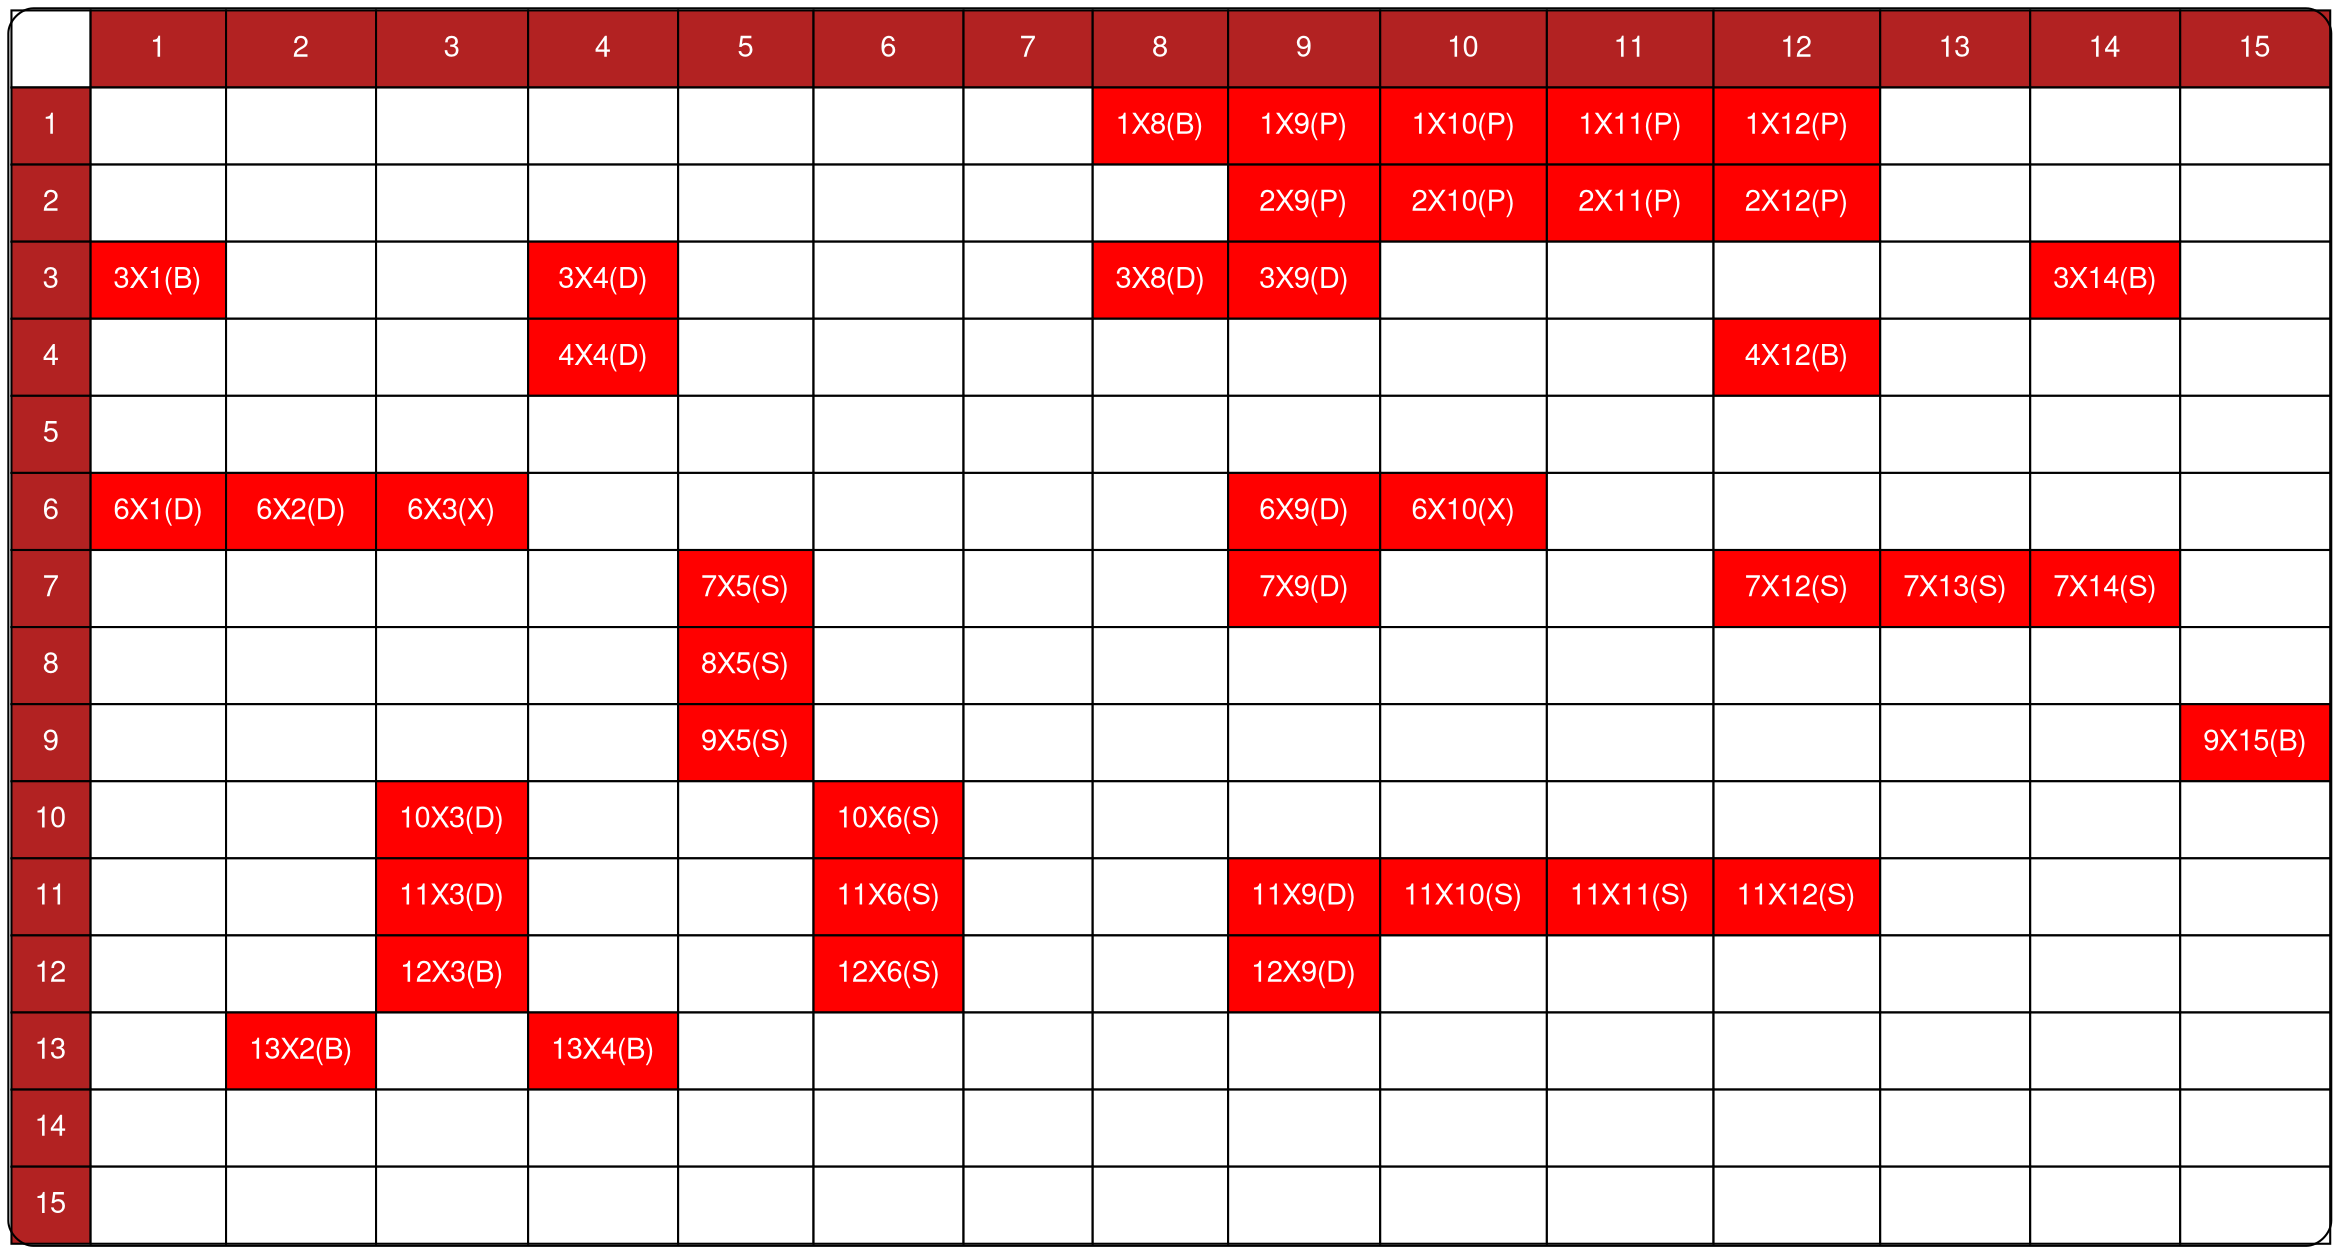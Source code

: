 digraph html {
node [fontname="Helvetica,Arial,sans-serif", fontcolor="white"]
abc [shape = none, margin = 0, label=<
<TABLE BORDER = "1" CELLBORDER = "1" CELLSPACING="0" CELLPADDING="10" style='rounded'>

                    <TR>
	<TD > </TD>
<TD BGCOLOR="FireBrick">1</TD>
	<TD BGCOLOR="FireBrick">2</TD>
	<TD BGCOLOR="FireBrick">3</TD>
	<TD BGCOLOR="FireBrick">4</TD>
	<TD BGCOLOR="FireBrick">5</TD>
	<TD BGCOLOR="FireBrick">6</TD>
	<TD BGCOLOR="FireBrick">7</TD>
	<TD BGCOLOR="FireBrick">8</TD>
	<TD BGCOLOR="FireBrick">9</TD>
	<TD BGCOLOR="FireBrick">10</TD>
	<TD BGCOLOR="FireBrick">11</TD>
	<TD BGCOLOR="FireBrick">12</TD>
	<TD BGCOLOR="FireBrick">13</TD>
	<TD BGCOLOR="FireBrick">14</TD>
	<TD BGCOLOR="FireBrick">15</TD>
	
</TR>
<TR>
	<TD BGCOLOR="FireBrick">1</TD>
	<TD BGCOLOR="white">"1x1"</TD>
	<TD BGCOLOR="white">"1x2"</TD>
	<TD BGCOLOR="white">"1x3"</TD>
	<TD BGCOLOR="white">"1x4"</TD>
	<TD BGCOLOR="white">"1x5"</TD>
	<TD BGCOLOR="white">"1x6"</TD>
	<TD BGCOLOR="white">"1x7"</TD>
	<TD BGCOLOR="Red">1X8(B)</TD>
	<TD BGCOLOR="Red">1X9(P)</TD>
	<TD BGCOLOR="Red">1X10(P)</TD>
	<TD BGCOLOR="Red">1X11(P)</TD>
	<TD BGCOLOR="Red">1X12(P)</TD>
	<TD BGCOLOR="white">"1x13"</TD>
	<TD BGCOLOR="white">"1x14"</TD>
	<TD BGCOLOR="white">"1x15"</TD>
	
</TR>
<TR>
	<TD BGCOLOR="FireBrick">2</TD>
	<TD BGCOLOR="white">"2x1"</TD>
	<TD BGCOLOR="white">"2x2"</TD>
	<TD BGCOLOR="white">"2x3"</TD>
	<TD BGCOLOR="white">"2x4"</TD>
	<TD BGCOLOR="white">"2x5"</TD>
	<TD BGCOLOR="white">"2x6"</TD>
	<TD BGCOLOR="white">"2x7"</TD>
	<TD BGCOLOR="white">"2x8"</TD>
	<TD BGCOLOR="Red">2X9(P)</TD>
	<TD BGCOLOR="Red">2X10(P)</TD>
	<TD BGCOLOR="Red">2X11(P)</TD>
	<TD BGCOLOR="Red">2X12(P)</TD>
	<TD BGCOLOR="white">"2x13"</TD>
	<TD BGCOLOR="white">"2x14"</TD>
	<TD BGCOLOR="white">"2x15"</TD>
	
</TR>
<TR>
	<TD BGCOLOR="FireBrick">3</TD>
	<TD BGCOLOR="Red">3X1(B)</TD>
	<TD BGCOLOR="white">"3x2"</TD>
	<TD BGCOLOR="white">"3x3"</TD>
	<TD BGCOLOR="Red">3X4(D)</TD>
	<TD BGCOLOR="white">"3x5"</TD>
	<TD BGCOLOR="white">"3x6"</TD>
	<TD BGCOLOR="white">"3x7"</TD>
	<TD BGCOLOR="Red">3X8(D)</TD>
	<TD BGCOLOR="Red">3X9(D)</TD>
	<TD BGCOLOR="white">"3x10"</TD>
	<TD BGCOLOR="white">"3x11"</TD>
	<TD BGCOLOR="white">"3x12"</TD>
	<TD BGCOLOR="white">"3x13"</TD>
	<TD BGCOLOR="Red">3X14(B)</TD>
	<TD BGCOLOR="white">"3x15"</TD>
	
</TR>
<TR>
	<TD BGCOLOR="FireBrick">4</TD>
	<TD BGCOLOR="white">"4x1"</TD>
	<TD BGCOLOR="white">"4x2"</TD>
	<TD BGCOLOR="white">"4x3"</TD>
	<TD BGCOLOR="Red">4X4(D)</TD>
	<TD BGCOLOR="white">"4x5"</TD>
	<TD BGCOLOR="white">"4x6"</TD>
	<TD BGCOLOR="white">"4x7"</TD>
	<TD BGCOLOR="white">"4x8"</TD>
	<TD BGCOLOR="white">"4x9"</TD>
	<TD BGCOLOR="white">"4x10"</TD>
	<TD BGCOLOR="white">"4x11"</TD>
	<TD BGCOLOR="Red">4X12(B)</TD>
	<TD BGCOLOR="white">"4x13"</TD>
	<TD BGCOLOR="white">"4x14"</TD>
	<TD BGCOLOR="white">"4x15"</TD>
	
</TR>
<TR>
	<TD BGCOLOR="FireBrick">5</TD>
	<TD BGCOLOR="white">"5x1"</TD>
	<TD BGCOLOR="white">"5x2"</TD>
	<TD BGCOLOR="white">"5x3"</TD>
	<TD BGCOLOR="white">"5x4"</TD>
	<TD BGCOLOR="white">"5x5"</TD>
	<TD BGCOLOR="white">"5x6"</TD>
	<TD BGCOLOR="white">"5x7"</TD>
	<TD BGCOLOR="white">"5x8"</TD>
	<TD BGCOLOR="white">"5x9"</TD>
	<TD BGCOLOR="white">"5x10"</TD>
	<TD BGCOLOR="white">"5x11"</TD>
	<TD BGCOLOR="white">"5x12"</TD>
	<TD BGCOLOR="white">"5x13"</TD>
	<TD BGCOLOR="white">"5x14"</TD>
	<TD BGCOLOR="white">"5x15"</TD>
	
</TR>
<TR>
	<TD BGCOLOR="FireBrick">6</TD>
	<TD BGCOLOR="Red">6X1(D)</TD>
	<TD BGCOLOR="Red">6X2(D)</TD>
	<TD BGCOLOR="Red">6X3(X)</TD>
	<TD BGCOLOR="white">"6x4"</TD>
	<TD BGCOLOR="white">"6x5"</TD>
	<TD BGCOLOR="white">"6x6"</TD>
	<TD BGCOLOR="white">"6x7"</TD>
	<TD BGCOLOR="white">"6x8"</TD>
	<TD BGCOLOR="Red">6X9(D)</TD>
	<TD BGCOLOR="Red">6X10(X)</TD>
	<TD BGCOLOR="white">"6x11"</TD>
	<TD BGCOLOR="white">"6x12"</TD>
	<TD BGCOLOR="white">"6x13"</TD>
	<TD BGCOLOR="white">"6x14"</TD>
	<TD BGCOLOR="white">"6x15"</TD>
	
</TR>
<TR>
	<TD BGCOLOR="FireBrick">7</TD>
	<TD BGCOLOR="white">"7x1"</TD>
	<TD BGCOLOR="white">"7x2"</TD>
	<TD BGCOLOR="white">"7x3"</TD>
	<TD BGCOLOR="white">"7x4"</TD>
	<TD BGCOLOR="Red">7X5(S)</TD>
	<TD BGCOLOR="white">"7x6"</TD>
	<TD BGCOLOR="white">"7x7"</TD>
	<TD BGCOLOR="white">"7x8"</TD>
	<TD BGCOLOR="Red">7X9(D)</TD>
	<TD BGCOLOR="white">"7x10"</TD>
	<TD BGCOLOR="white">"7x11"</TD>
	<TD BGCOLOR="Red">7X12(S)</TD>
	<TD BGCOLOR="Red">7X13(S)</TD>
	<TD BGCOLOR="Red">7X14(S)</TD>
	<TD BGCOLOR="white">"7x15"</TD>
	
</TR>
<TR>
	<TD BGCOLOR="FireBrick">8</TD>
	<TD BGCOLOR="white">"8x1"</TD>
	<TD BGCOLOR="white">"8x2"</TD>
	<TD BGCOLOR="white">"8x3"</TD>
	<TD BGCOLOR="white">"8x4"</TD>
	<TD BGCOLOR="Red">8X5(S)</TD>
	<TD BGCOLOR="white">"8x6"</TD>
	<TD BGCOLOR="white">"8x7"</TD>
	<TD BGCOLOR="white">"8x8"</TD>
	<TD BGCOLOR="white">"8x9"</TD>
	<TD BGCOLOR="white">"8x10"</TD>
	<TD BGCOLOR="white">"8x11"</TD>
	<TD BGCOLOR="white">"8x12"</TD>
	<TD BGCOLOR="white">"8x13"</TD>
	<TD BGCOLOR="white">"8x14"</TD>
	<TD BGCOLOR="white">"8x15"</TD>
	
</TR>
<TR>
	<TD BGCOLOR="FireBrick">9</TD>
	<TD BGCOLOR="white">"9x1"</TD>
	<TD BGCOLOR="white">"9x2"</TD>
	<TD BGCOLOR="white">"9x3"</TD>
	<TD BGCOLOR="white">"9x4"</TD>
	<TD BGCOLOR="Red">9X5(S)</TD>
	<TD BGCOLOR="white">"9x6"</TD>
	<TD BGCOLOR="white">"9x7"</TD>
	<TD BGCOLOR="white">"9x8"</TD>
	<TD BGCOLOR="white">"9x9"</TD>
	<TD BGCOLOR="white">"9x10"</TD>
	<TD BGCOLOR="white">"9x11"</TD>
	<TD BGCOLOR="white">"9x12"</TD>
	<TD BGCOLOR="white">"9x13"</TD>
	<TD BGCOLOR="white">"9x14"</TD>
	<TD BGCOLOR="Red">9X15(B)</TD>
	
</TR>
<TR>
	<TD BGCOLOR="FireBrick">10</TD>
	<TD BGCOLOR="white">"10x1"</TD>
	<TD BGCOLOR="white">"10x2"</TD>
	<TD BGCOLOR="Red">10X3(D)</TD>
	<TD BGCOLOR="white">"10x4"</TD>
	<TD BGCOLOR="white">"10x5"</TD>
	<TD BGCOLOR="Red">10X6(S)</TD>
	<TD BGCOLOR="white">"10x7"</TD>
	<TD BGCOLOR="white">"10x8"</TD>
	<TD BGCOLOR="white">"10x9"</TD>
	<TD BGCOLOR="white">"10x10"</TD>
	<TD BGCOLOR="white">"10x11"</TD>
	<TD BGCOLOR="white">"10x12"</TD>
	<TD BGCOLOR="white">"10x13"</TD>
	<TD BGCOLOR="white">"10x14"</TD>
	<TD BGCOLOR="white">"10x15"</TD>
	
</TR>
<TR>
	<TD BGCOLOR="FireBrick">11</TD>
	<TD BGCOLOR="white">"11x1"</TD>
	<TD BGCOLOR="white">"11x2"</TD>
	<TD BGCOLOR="Red">11X3(D)</TD>
	<TD BGCOLOR="white">"11x4"</TD>
	<TD BGCOLOR="white">"11x5"</TD>
	<TD BGCOLOR="Red">11X6(S)</TD>
	<TD BGCOLOR="white">"11x7"</TD>
	<TD BGCOLOR="white">"11x8"</TD>
	<TD BGCOLOR="Red">11X9(D)</TD>
	<TD BGCOLOR="Red">11X10(S)</TD>
	<TD BGCOLOR="Red">11X11(S)</TD>
	<TD BGCOLOR="Red">11X12(S)</TD>
	<TD BGCOLOR="white">"11x13"</TD>
	<TD BGCOLOR="white">"11x14"</TD>
	<TD BGCOLOR="white">"11x15"</TD>
	
</TR>
<TR>
	<TD BGCOLOR="FireBrick">12</TD>
	<TD BGCOLOR="white">"12x1"</TD>
	<TD BGCOLOR="white">"12x2"</TD>
	<TD BGCOLOR="Red">12X3(B)</TD>
	<TD BGCOLOR="white">"12x4"</TD>
	<TD BGCOLOR="white">"12x5"</TD>
	<TD BGCOLOR="Red">12X6(S)</TD>
	<TD BGCOLOR="white">"12x7"</TD>
	<TD BGCOLOR="white">"12x8"</TD>
	<TD BGCOLOR="Red">12X9(D)</TD>
	<TD BGCOLOR="white">"12x10"</TD>
	<TD BGCOLOR="white">"12x11"</TD>
	<TD BGCOLOR="white">"12x12"</TD>
	<TD BGCOLOR="white">"12x13"</TD>
	<TD BGCOLOR="white">"12x14"</TD>
	<TD BGCOLOR="white">"12x15"</TD>
	
</TR>
<TR>
	<TD BGCOLOR="FireBrick">13</TD>
	<TD BGCOLOR="white">"13x1"</TD>
	<TD BGCOLOR="Red">13X2(B)</TD>
	<TD BGCOLOR="white">"13x3"</TD>
	<TD BGCOLOR="Red">13X4(B)</TD>
	<TD BGCOLOR="white">"13x5"</TD>
	<TD BGCOLOR="white">"13x6"</TD>
	<TD BGCOLOR="white">"13x7"</TD>
	<TD BGCOLOR="white">"13x8"</TD>
	<TD BGCOLOR="white">"13x9"</TD>
	<TD BGCOLOR="white">"13x10"</TD>
	<TD BGCOLOR="white">"13x11"</TD>
	<TD BGCOLOR="white">"13x12"</TD>
	<TD BGCOLOR="white">"13x13"</TD>
	<TD BGCOLOR="white">"13x14"</TD>
	<TD BGCOLOR="white">"13x15"</TD>
	
</TR>
<TR>
	<TD BGCOLOR="FireBrick">14</TD>
	<TD BGCOLOR="white">"14x1"</TD>
	<TD BGCOLOR="white">"14x2"</TD>
	<TD BGCOLOR="white">"14x3"</TD>
	<TD BGCOLOR="white">"14x4"</TD>
	<TD BGCOLOR="white">"14x5"</TD>
	<TD BGCOLOR="white">"14x6"</TD>
	<TD BGCOLOR="white">"14x7"</TD>
	<TD BGCOLOR="white">"14x8"</TD>
	<TD BGCOLOR="white">"14x9"</TD>
	<TD BGCOLOR="white">"14x10"</TD>
	<TD BGCOLOR="white">"14x11"</TD>
	<TD BGCOLOR="white">"14x12"</TD>
	<TD BGCOLOR="white">"14x13"</TD>
	<TD BGCOLOR="white">"14x14"</TD>
	<TD BGCOLOR="white">"14x15"</TD>
	
</TR>
<TR>
	<TD BGCOLOR="FireBrick">15</TD>
	<TD BGCOLOR="white">"15x1"</TD>
	<TD BGCOLOR="white">"15x2"</TD>
	<TD BGCOLOR="white">"15x3"</TD>
	<TD BGCOLOR="white">"15x4"</TD>
	<TD BGCOLOR="white">"15x5"</TD>
	<TD BGCOLOR="white">"15x6"</TD>
	<TD BGCOLOR="white">"15x7"</TD>
	<TD BGCOLOR="white">"15x8"</TD>
	<TD BGCOLOR="white">"15x9"</TD>
	<TD BGCOLOR="white">"15x10"</TD>
	<TD BGCOLOR="white">"15x11"</TD>
	<TD BGCOLOR="white">"15x12"</TD>
	<TD BGCOLOR="white">"15x13"</TD>
	<TD BGCOLOR="white">"15x14"</TD>
	<TD BGCOLOR="white">"15x15"</TD>
	
</TR>
</TABLE>>];
}